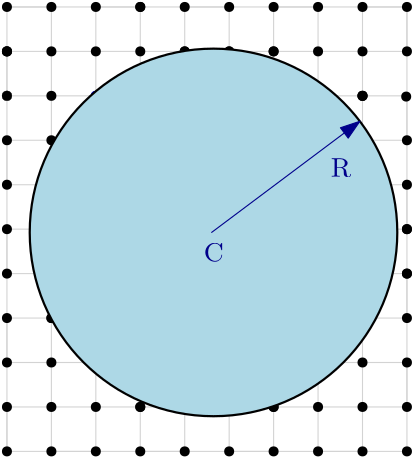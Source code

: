 <?xml version="1.0"?>
<!DOCTYPE ipe SYSTEM "ipe.dtd">
<ipe version="70005" creator="Ipe 7.1.1">
<info created="D:20130524143309" modified="D:20130531134200"/>
<ipestyle name="basic">
<symbol name="arrow/arc(spx)">
<path stroke="sym-stroke" fill="sym-stroke" pen="sym-pen">
0 0 m
-1 0.333 l
-1 -0.333 l
h
</path>
</symbol>
<symbol name="arrow/farc(spx)">
<path stroke="sym-stroke" fill="white" pen="sym-pen">
0 0 m
-1 0.333 l
-1 -0.333 l
h
</path>
</symbol>
<symbol name="mark/circle(sx)" transformations="translations">
<path fill="sym-stroke">
0.6 0 0 0.6 0 0 e
0.4 0 0 0.4 0 0 e
</path>
</symbol>
<symbol name="mark/disk(sx)" transformations="translations">
<path fill="sym-stroke">
0.6 0 0 0.6 0 0 e
</path>
</symbol>
<symbol name="mark/fdisk(sfx)" transformations="translations">
<group>
<path fill="sym-fill">
0.5 0 0 0.5 0 0 e
</path>
<path fill="sym-stroke" fillrule="eofill">
0.6 0 0 0.6 0 0 e
0.4 0 0 0.4 0 0 e
</path>
</group>
</symbol>
<symbol name="mark/box(sx)" transformations="translations">
<path fill="sym-stroke" fillrule="eofill">
-0.6 -0.6 m
0.6 -0.6 l
0.6 0.6 l
-0.6 0.6 l
h
-0.4 -0.4 m
0.4 -0.4 l
0.4 0.4 l
-0.4 0.4 l
h
</path>
</symbol>
<symbol name="mark/square(sx)" transformations="translations">
<path fill="sym-stroke">
-0.6 -0.6 m
0.6 -0.6 l
0.6 0.6 l
-0.6 0.6 l
h
</path>
</symbol>
<symbol name="mark/fsquare(sfx)" transformations="translations">
<group>
<path fill="sym-fill">
-0.5 -0.5 m
0.5 -0.5 l
0.5 0.5 l
-0.5 0.5 l
h
</path>
<path fill="sym-stroke" fillrule="eofill">
-0.6 -0.6 m
0.6 -0.6 l
0.6 0.6 l
-0.6 0.6 l
h
-0.4 -0.4 m
0.4 -0.4 l
0.4 0.4 l
-0.4 0.4 l
h
</path>
</group>
</symbol>
<symbol name="mark/cross(sx)" transformations="translations">
<group>
<path fill="sym-stroke">
-0.43 -0.57 m
0.57 0.43 l
0.43 0.57 l
-0.57 -0.43 l
h
</path>
<path fill="sym-stroke">
-0.43 0.57 m
0.57 -0.43 l
0.43 -0.57 l
-0.57 0.43 l
h
</path>
</group>
</symbol>
<symbol name="arrow/fnormal(spx)">
<path stroke="sym-stroke" fill="white" pen="sym-pen">
0 0 m
-1 0.333 l
-1 -0.333 l
h
</path>
</symbol>
<symbol name="arrow/pointed(spx)">
<path stroke="sym-stroke" fill="sym-stroke" pen="sym-pen">
0 0 m
-1 0.333 l
-0.8 0 l
-1 -0.333 l
h
</path>
</symbol>
<symbol name="arrow/fpointed(spx)">
<path stroke="sym-stroke" fill="white" pen="sym-pen">
0 0 m
-1 0.333 l
-0.8 0 l
-1 -0.333 l
h
</path>
</symbol>
<symbol name="arrow/linear(spx)">
<path stroke="sym-stroke" pen="sym-pen">
-1 0.333 m
0 0 l
-1 -0.333 l
</path>
</symbol>
<symbol name="arrow/fdouble(spx)">
<path stroke="sym-stroke" fill="white" pen="sym-pen">
0 0 m
-1 0.333 l
-1 -0.333 l
h
-1 0 m
-2 0.333 l
-2 -0.333 l
h
</path>
</symbol>
<symbol name="arrow/double(spx)">
<path stroke="sym-stroke" fill="sym-stroke" pen="sym-pen">
0 0 m
-1 0.333 l
-1 -0.333 l
h
-1 0 m
-2 0.333 l
-2 -0.333 l
h
</path>
</symbol>
<pen name="heavier" value="0.8"/>
<pen name="fat" value="1.2"/>
<pen name="ultrafat" value="2"/>
<symbolsize name="large" value="5"/>
<symbolsize name="small" value="2"/>
<symbolsize name="tiny" value="1.1"/>
<arrowsize name="large" value="10"/>
<arrowsize name="small" value="5"/>
<arrowsize name="tiny" value="3"/>
<color name="red" value="1 0 0"/>
<color name="green" value="0 1 0"/>
<color name="blue" value="0 0 1"/>
<color name="yellow" value="1 1 0"/>
<color name="orange" value="1 0.647 0"/>
<color name="gold" value="1 0.843 0"/>
<color name="purple" value="0.627 0.125 0.941"/>
<color name="gray" value="0.745"/>
<color name="brown" value="0.647 0.165 0.165"/>
<color name="navy" value="0 0 0.502"/>
<color name="pink" value="1 0.753 0.796"/>
<color name="seagreen" value="0.18 0.545 0.341"/>
<color name="turquoise" value="0.251 0.878 0.816"/>
<color name="violet" value="0.933 0.51 0.933"/>
<color name="darkblue" value="0 0 0.545"/>
<color name="darkcyan" value="0 0.545 0.545"/>
<color name="darkgray" value="0.663"/>
<color name="darkgreen" value="0 0.392 0"/>
<color name="darkmagenta" value="0.545 0 0.545"/>
<color name="darkorange" value="1 0.549 0"/>
<color name="darkred" value="0.545 0 0"/>
<color name="lightblue" value="0.678 0.847 0.902"/>
<color name="lightcyan" value="0.878 1 1"/>
<color name="lightgray" value="0.827"/>
<color name="lightgreen" value="0.565 0.933 0.565"/>
<color name="lightyellow" value="1 1 0.878"/>
<dashstyle name="dashed" value="[4] 0"/>
<dashstyle name="dotted" value="[1 3] 0"/>
<dashstyle name="dash dotted" value="[4 2 1 2] 0"/>
<dashstyle name="dash dot dotted" value="[4 2 1 2 1 2] 0"/>
<textsize name="large" value="\large"/>
<textsize name="Large" value="\Large"/>
<textsize name="LARGE" value="\LARGE"/>
<textsize name="huge" value="\huge"/>
<textsize name="Huge" value="\Huge"/>
<textsize name="small" value="\small"/>
<textsize name="footnote" value="\footnotesize"/>
<textsize name="tiny" value="\tiny"/>
<textstyle name="center" begin="\begin{center}" end="\end{center}"/>
<textstyle name="itemize" begin="\begin{itemize}" end="\end{itemize}"/>
<textstyle name="item" begin="\begin{itemize}\item{}" end="\end{itemize}"/>
<gridsize name="4 pts" value="4"/>
<gridsize name="8 pts (~3 mm)" value="8"/>
<gridsize name="16 pts (~6 mm)" value="16"/>
<gridsize name="32 pts (~12 mm)" value="32"/>
<gridsize name="10 pts (~3.5 mm)" value="10"/>
<gridsize name="20 pts (~7 mm)" value="20"/>
<gridsize name="14 pts (~5 mm)" value="14"/>
<gridsize name="28 pts (~10 mm)" value="28"/>
<gridsize name="56 pts (~20 mm)" value="56"/>
<anglesize name="90 deg" value="90"/>
<anglesize name="60 deg" value="60"/>
<anglesize name="45 deg" value="45"/>
<anglesize name="30 deg" value="30"/>
<anglesize name="22.5 deg" value="22.5"/>
<tiling name="falling" angle="-60" step="4" width="1"/>
<tiling name="rising" angle="30" step="4" width="1"/>
</ipestyle>
<page>
<layer name="dot"/>
<layer name="circle"/>
<layer name="beta"/>
<layer name="alpha"/>
<layer name="gamma"/>
<view layers="dot circle" active="gamma"/>
<path layer="circle" stroke="lightgray">
384 544 m
384 544 l
384 704 l
368 704 l
368 544 l
352 544 l
352 704 l
336 704 l
336 544 l
320 544 l
320 704 l
304 704 l
304 544 l
288 544 l
288 704 l
272 704 l
272 544 l
256 544 l
256 704 l
240 704 l
240 544 l
</path>
<use layer="dot" name="mark/disk(sx)" pos="304 688" size="normal" stroke="black"/>
<use name="mark/disk(sx)" pos="320 688" size="normal" stroke="black"/>
<use name="mark/disk(sx)" pos="320 688" size="normal" stroke="black"/>
<use name="mark/disk(sx)" pos="304 688" size="normal" stroke="black"/>
<path layer="circle" stroke="lightgray">
240 704 m
384 704 l
384 688 l
240 688 l
240 672 l
384 672 l
384 656 l
240 656 l
240 640 l
384 640 l
384 624 l
240 624 l
240 608 l
384 608 l
384 592 l
240 592 l
240 576 l
384 576 l
384 560 l
240 560 l
240 544 l
384 544 l
</path>
<use layer="dot" name="mark/disk(sx)" pos="256 672" size="normal" stroke="black"/>
<use name="mark/disk(sx)" pos="256 656" size="normal" stroke="black"/>
<use name="mark/disk(sx)" pos="256 640" size="normal" stroke="black"/>
<use name="mark/disk(sx)" pos="256 624" size="normal" stroke="black"/>
<use name="mark/disk(sx)" pos="256 608" size="normal" stroke="black"/>
<use name="mark/disk(sx)" pos="256 608" size="normal" stroke="black"/>
<use name="mark/disk(sx)" pos="256 592" size="normal" stroke="black"/>
<use name="mark/disk(sx)" pos="256 576" size="normal" stroke="black"/>
<use name="mark/disk(sx)" pos="272 576" size="normal" stroke="black"/>
<use name="mark/disk(sx)" pos="272 592" size="normal" stroke="black"/>
<use name="mark/disk(sx)" pos="272 608" size="normal" stroke="black"/>
<use name="mark/disk(sx)" pos="272 624" size="normal" stroke="black"/>
<use name="mark/disk(sx)" pos="272 640" size="normal" stroke="black"/>
<use name="mark/disk(sx)" pos="272 656" size="normal" stroke="black"/>
<use name="mark/disk(sx)" pos="272 672" size="normal" stroke="black"/>
<use name="mark/disk(sx)" pos="288 672" size="normal" stroke="black"/>
<use name="mark/disk(sx)" pos="288 656" size="normal" stroke="black"/>
<use name="mark/disk(sx)" pos="288 640" size="normal" stroke="black"/>
<use name="mark/disk(sx)" pos="288 624" size="normal" stroke="black"/>
<use name="mark/disk(sx)" pos="288 608" size="normal" stroke="black"/>
<use name="mark/disk(sx)" pos="288 592" size="normal" stroke="black"/>
<use name="mark/disk(sx)" pos="288 576" size="normal" stroke="black"/>
<use name="mark/disk(sx)" pos="304 576" size="normal" stroke="black"/>
<use name="mark/disk(sx)" pos="304 592" size="normal" stroke="black"/>
<use name="mark/disk(sx)" pos="304 608" size="normal" stroke="black"/>
<use name="mark/disk(sx)" pos="304 624" size="normal" stroke="black"/>
<use name="mark/disk(sx)" pos="304 640" size="normal" stroke="black"/>
<use name="mark/disk(sx)" pos="304 656" size="normal" stroke="black"/>
<use name="mark/disk(sx)" pos="304 672" size="normal" stroke="black"/>
<use name="mark/disk(sx)" pos="320 672" size="normal" stroke="black"/>
<use name="mark/disk(sx)" pos="320 656" size="normal" stroke="black"/>
<use name="mark/disk(sx)" pos="320 640" size="normal" stroke="black"/>
<use name="mark/disk(sx)" pos="320 624" size="normal" stroke="black"/>
<use name="mark/disk(sx)" pos="320 608" size="normal" stroke="black"/>
<use name="mark/disk(sx)" pos="320 592" size="normal" stroke="black"/>
<use name="mark/disk(sx)" pos="320 576" size="normal" stroke="black"/>
<use name="mark/disk(sx)" pos="336 656" size="normal" stroke="black"/>
<use name="mark/disk(sx)" pos="336 640" size="normal" stroke="black"/>
<use name="mark/disk(sx)" pos="336 624" size="normal" stroke="black"/>
<use name="mark/disk(sx)" pos="336 608" size="normal" stroke="black"/>
<use name="mark/disk(sx)" pos="336 576" size="normal" stroke="black"/>
<use name="mark/disk(sx)" pos="336 576" size="normal" stroke="black"/>
<use name="mark/disk(sx)" pos="352 576" size="normal" stroke="black"/>
<use name="mark/disk(sx)" pos="352 592" size="normal" stroke="black"/>
<use name="mark/disk(sx)" pos="352 608" size="normal" stroke="black"/>
<use name="mark/disk(sx)" pos="352 640" size="normal" stroke="black"/>
<use name="mark/disk(sx)" pos="352 656" size="normal" stroke="black"/>
<use name="mark/disk(sx)" pos="352 672" size="normal" stroke="black"/>
<use name="mark/disk(sx)" pos="336 672" size="normal" stroke="black"/>
<use name="mark/disk(sx)" pos="352 624" size="normal" stroke="black"/>
<use name="mark/disk(sx)" pos="336 592" size="normal" stroke="black"/>
<use name="mark/disk(sx)" pos="368 576" size="normal" stroke="black"/>
<use name="mark/disk(sx)" pos="368 592" size="normal" stroke="black"/>
<use name="mark/disk(sx)" pos="368 592" size="normal" stroke="black"/>
<use name="mark/disk(sx)" pos="368 608" size="normal" stroke="black"/>
<use name="mark/disk(sx)" pos="368 624" size="normal" stroke="black"/>
<use name="mark/disk(sx)" pos="368 640" size="normal" stroke="black"/>
<use name="mark/disk(sx)" pos="368 672" size="normal" stroke="black"/>
<use name="mark/disk(sx)" pos="368 672" size="normal" stroke="black"/>
<use name="mark/disk(sx)" pos="368 672" size="normal" stroke="black"/>
<use name="mark/disk(sx)" pos="368 656" size="normal" stroke="black"/>
<use name="mark/disk(sx)" pos="352 560" size="normal" stroke="black"/>
<use name="mark/disk(sx)" pos="336 560" size="normal" stroke="black"/>
<use name="mark/disk(sx)" pos="320 560" size="normal" stroke="black"/>
<use name="mark/disk(sx)" pos="288 560" size="normal" stroke="black"/>
<use name="mark/disk(sx)" pos="288 560" size="normal" stroke="black"/>
<use name="mark/disk(sx)" pos="272 560" size="normal" stroke="black"/>
<use name="mark/disk(sx)" pos="256 560" size="normal" stroke="black"/>
<use name="mark/disk(sx)" pos="304 560" size="normal" stroke="black"/>
<use name="mark/disk(sx)" pos="368 560" size="normal" stroke="black"/>
<use name="mark/disk(sx)" pos="256 592" size="normal" stroke="black"/>
<use name="mark/disk(sx)" pos="336 560" size="normal" stroke="black"/>
<use name="mark/disk(sx)" pos="288 656" size="normal" stroke="blue"/>
<use name="mark/disk(sx)" pos="272 672" size="normal" stroke="blue"/>
<use name="mark/disk(sx)" pos="288 672" size="normal" stroke="blue"/>
<use name="mark/disk(sx)" pos="304 672" size="normal" stroke="blue"/>
<use name="mark/disk(sx)" pos="320 672" size="normal" stroke="blue"/>
<use name="mark/disk(sx)" pos="336 672" size="normal" stroke="blue"/>
<use name="mark/disk(sx)" pos="352 672" size="normal" stroke="blue"/>
<use name="mark/disk(sx)" pos="352 656" size="normal" stroke="blue"/>
<use name="mark/disk(sx)" pos="368 656" size="normal" stroke="blue"/>
<use name="mark/disk(sx)" pos="368 640" size="normal" stroke="blue"/>
<use name="mark/disk(sx)" pos="352 640" size="normal" stroke="blue"/>
<use name="mark/disk(sx)" pos="336 640" size="normal" stroke="blue"/>
<use name="mark/disk(sx)" pos="336 656" size="normal" stroke="blue"/>
<use name="mark/disk(sx)" pos="320 656" size="normal" stroke="blue"/>
<use name="mark/disk(sx)" pos="320 640" size="normal" stroke="blue"/>
<use name="mark/disk(sx)" pos="304 640" size="normal" stroke="blue"/>
<use name="mark/disk(sx)" pos="304 656" size="normal" stroke="blue"/>
<use name="mark/disk(sx)" pos="288 624" size="normal" stroke="blue"/>
<use name="mark/disk(sx)" pos="288 640" size="normal" stroke="blue"/>
<use name="mark/disk(sx)" pos="272 640" size="normal" stroke="blue"/>
<use name="mark/disk(sx)" pos="272 656" size="normal" stroke="blue"/>
<use name="mark/disk(sx)" pos="256 640" size="normal" stroke="blue"/>
<use name="mark/disk(sx)" pos="256 624" size="normal" stroke="blue"/>
<use name="mark/disk(sx)" pos="272 624" size="normal" stroke="blue"/>
<use name="mark/disk(sx)" pos="304 624" size="normal" stroke="blue"/>
<use name="mark/disk(sx)" pos="320 624" size="normal" stroke="blue"/>
<use name="mark/disk(sx)" pos="336 624" size="normal" stroke="blue"/>
<use name="mark/disk(sx)" pos="352 624" size="normal" stroke="blue"/>
<use name="mark/disk(sx)" pos="368 624" size="normal" stroke="blue"/>
<use name="mark/disk(sx)" pos="368 608" size="normal" stroke="blue"/>
<use name="mark/disk(sx)" pos="352 608" size="normal" stroke="blue"/>
<use name="mark/disk(sx)" pos="336 608" size="normal" stroke="blue"/>
<use name="mark/disk(sx)" pos="320 608" size="normal" stroke="blue"/>
<use name="mark/disk(sx)" pos="304 608" size="normal" stroke="blue"/>
<use name="mark/disk(sx)" pos="288 608" size="normal" stroke="blue"/>
<use name="mark/disk(sx)" pos="272 608" size="normal" stroke="blue"/>
<use name="mark/disk(sx)" pos="256 608" size="normal" stroke="blue"/>
<use name="mark/disk(sx)" pos="272 592" size="normal" stroke="blue"/>
<use name="mark/disk(sx)" pos="288 592" size="normal" stroke="blue"/>
<use name="mark/disk(sx)" pos="304 592" size="normal" stroke="blue"/>
<use name="mark/disk(sx)" pos="320 592" size="normal" stroke="blue"/>
<use name="mark/disk(sx)" pos="336 592" size="normal" stroke="blue"/>
<use name="mark/disk(sx)" pos="352 592" size="normal" stroke="blue"/>
<use name="mark/disk(sx)" pos="368 592" size="normal" stroke="blue"/>
<use name="mark/disk(sx)" pos="352 576" size="normal" stroke="blue"/>
<use name="mark/disk(sx)" pos="336 576" size="normal" stroke="blue"/>
<use name="mark/disk(sx)" pos="320 576" size="normal" stroke="blue"/>
<use name="mark/disk(sx)" pos="304 576" size="normal" stroke="blue"/>
<use name="mark/disk(sx)" pos="288 576" size="normal" stroke="blue"/>
<use name="mark/disk(sx)" pos="272 576" size="normal" stroke="blue"/>
<use name="mark/disk(sx)" pos="304 560" size="normal" stroke="blue"/>
<use name="mark/disk(sx)" pos="320 560" size="normal" stroke="blue"/>
<use layer="circle" name="mark/cross(sx)" pos="313.578 622.758" size="normal" stroke="purple"/>
<path stroke="black" fill="lightblue" pen="heavier">
66.163 0 0 66.163 314.363 622.823 e
</path>
<use layer="dot" name="mark/disk(sx)" pos="336 688" size="normal" stroke="black"/>
<use name="mark/disk(sx)" pos="336 688" size="normal" stroke="black"/>
<use name="mark/disk(sx)" pos="352 688" size="normal" stroke="black"/>
<use name="mark/disk(sx)" pos="368 688" size="normal" stroke="black"/>
<use name="mark/disk(sx)" pos="384 688" size="normal" stroke="black"/>
<use name="mark/disk(sx)" pos="384 656" size="normal" stroke="black"/>
<use name="mark/disk(sx)" pos="384 624" size="normal" stroke="black"/>
<use name="mark/disk(sx)" pos="384 608" size="normal" stroke="black"/>
<use name="mark/disk(sx)" pos="384 608" size="normal" stroke="black"/>
<use name="mark/disk(sx)" pos="384 592" size="normal" stroke="black"/>
<use name="mark/disk(sx)" pos="384 576" size="normal" stroke="black"/>
<use name="mark/disk(sx)" pos="384 624" size="normal" stroke="black"/>
<use name="mark/disk(sx)" pos="384 640" size="normal" stroke="black"/>
<use matrix="1 0 0 1 -0.269329 -0.269329" name="mark/disk(sx)" pos="384 672" size="normal" stroke="black"/>
<use name="mark/disk(sx)" pos="384 560" size="normal" stroke="black"/>
<use name="mark/circle(sx)" pos="240 688" size="normal" stroke="black"/>
<use name="mark/circle(sx)" pos="240 672" size="normal" stroke="black"/>
<use name="mark/circle(sx)" pos="240 672" size="normal" stroke="black"/>
<use name="mark/circle(sx)" pos="240 688" size="normal" stroke="black"/>
<use name="mark/disk(sx)" pos="240 656" size="normal" stroke="white"/>
<use name="mark/disk(sx)" pos="240 656" size="normal" stroke="white"/>
<use name="mark/disk(sx)" pos="240 672" size="normal" stroke="white"/>
<use name="mark/disk(sx)" pos="240 688" size="normal" stroke="black"/>
<use name="mark/disk(sx)" pos="240 672" size="normal" stroke="black"/>
<use name="mark/disk(sx)" pos="240 656" size="normal" stroke="black"/>
<use name="mark/disk(sx)" pos="240 640" size="normal" stroke="black"/>
<use name="mark/disk(sx)" pos="240 624" size="normal" stroke="black"/>
<use name="mark/disk(sx)" pos="240 608" size="normal" stroke="black"/>
<use name="mark/disk(sx)" pos="240 576" size="normal" stroke="black"/>
<use name="mark/disk(sx)" pos="240 592" size="normal" stroke="black"/>
<use name="mark/disk(sx)" pos="240 560" size="normal" stroke="black"/>
<use name="mark/disk(sx)" pos="240 704" size="normal" stroke="black"/>
<use name="mark/disk(sx)" pos="256 704" size="normal" stroke="black"/>
<use name="mark/disk(sx)" pos="352 704" size="normal" stroke="black"/>
<use name="mark/disk(sx)" pos="368 704" size="normal" stroke="black"/>
<use name="mark/disk(sx)" pos="384 704" size="normal" stroke="black"/>
<use name="mark/disk(sx)" pos="336 704" size="normal" stroke="black"/>
<use name="mark/disk(sx)" pos="304 704" size="normal" stroke="black"/>
<use name="mark/disk(sx)" pos="288 704" size="normal" stroke="black"/>
<use name="mark/disk(sx)" pos="288 704" size="normal" stroke="black"/>
<use name="mark/disk(sx)" pos="272 704" size="normal" stroke="black"/>
<use name="mark/disk(sx)" pos="320 704" size="normal" stroke="black"/>
<use name="mark/disk(sx)" pos="240 544" size="normal" stroke="black"/>
<use name="mark/disk(sx)" pos="256 544" size="normal" stroke="black"/>
<use name="mark/disk(sx)" pos="272 544" size="normal" stroke="black"/>
<use name="mark/disk(sx)" pos="288 544" size="normal" stroke="black"/>
<use name="mark/disk(sx)" pos="304 544" size="normal" stroke="black"/>
<use name="mark/disk(sx)" pos="320 544" size="normal" stroke="black"/>
<use name="mark/disk(sx)" pos="336 544" size="normal" stroke="black"/>
<use name="mark/disk(sx)" pos="352 544" size="normal" stroke="black"/>
<use name="mark/disk(sx)" pos="384 544" size="normal" stroke="black"/>
<use name="mark/disk(sx)" pos="368 544" size="normal" stroke="black"/>
<use name="mark/disk(sx)" pos="256 688" size="normal" stroke="black"/>
<use name="mark/disk(sx)" pos="272 688" size="normal" stroke="black"/>
<use name="mark/disk(sx)" pos="288 688" size="normal" stroke="black"/>
<path layer="beta" stroke="red" pen="heavier" arrow="normal/normal">
256.211 591.516 m
320.581 687.667 l
336.471 560.543 l
256.48 591.785 l
</path>
<path stroke="purple" pen="heavier" arrow="normal/normal">
288 640 m
336 608 l
</path>
<path stroke="purple" pen="heavier" arrow="normal/normal">
328.661 624.644 m
199.113 607.945 l
</path>
<path layer="alpha" stroke="blue">
304 688 m
320 688 l
352 672 l
368 656 l
368 592 l
336 560 l
304 560 l
272 576 l
256 592 l
256 640 l
272 672 l
304 688 l
</path>
<path layer="gamma" stroke="black">
304 688 m
336 688 l
368 672 l
384 640 l
</path>
<path stroke="black">
384 640 m
384 592 l
320 544 l
272 560 l
256 592 l
256 592 l
</path>
<path stroke="black">
256 656 m
240 624 l
256 592 l
256 592 l
</path>
<path stroke="black">
256 656 m
272 688 l
304 688 l
</path>
<path layer="circle" stroke="darkblue" arrow="normal/normal">
313.578 622.758 m
367.057 662.834 l
</path>
<text matrix="1 0 0 1 0.359564 -5.11657" transformations="translations" pos="310.533 617.408" stroke="darkblue" type="label" valign="baseline">C</text>
<text matrix="1 0 0 1 4.61441 -5.43712" transformations="translations" pos="352 648.112" stroke="darkblue" type="label" valign="baseline">R</text>
</page>
</ipe>
